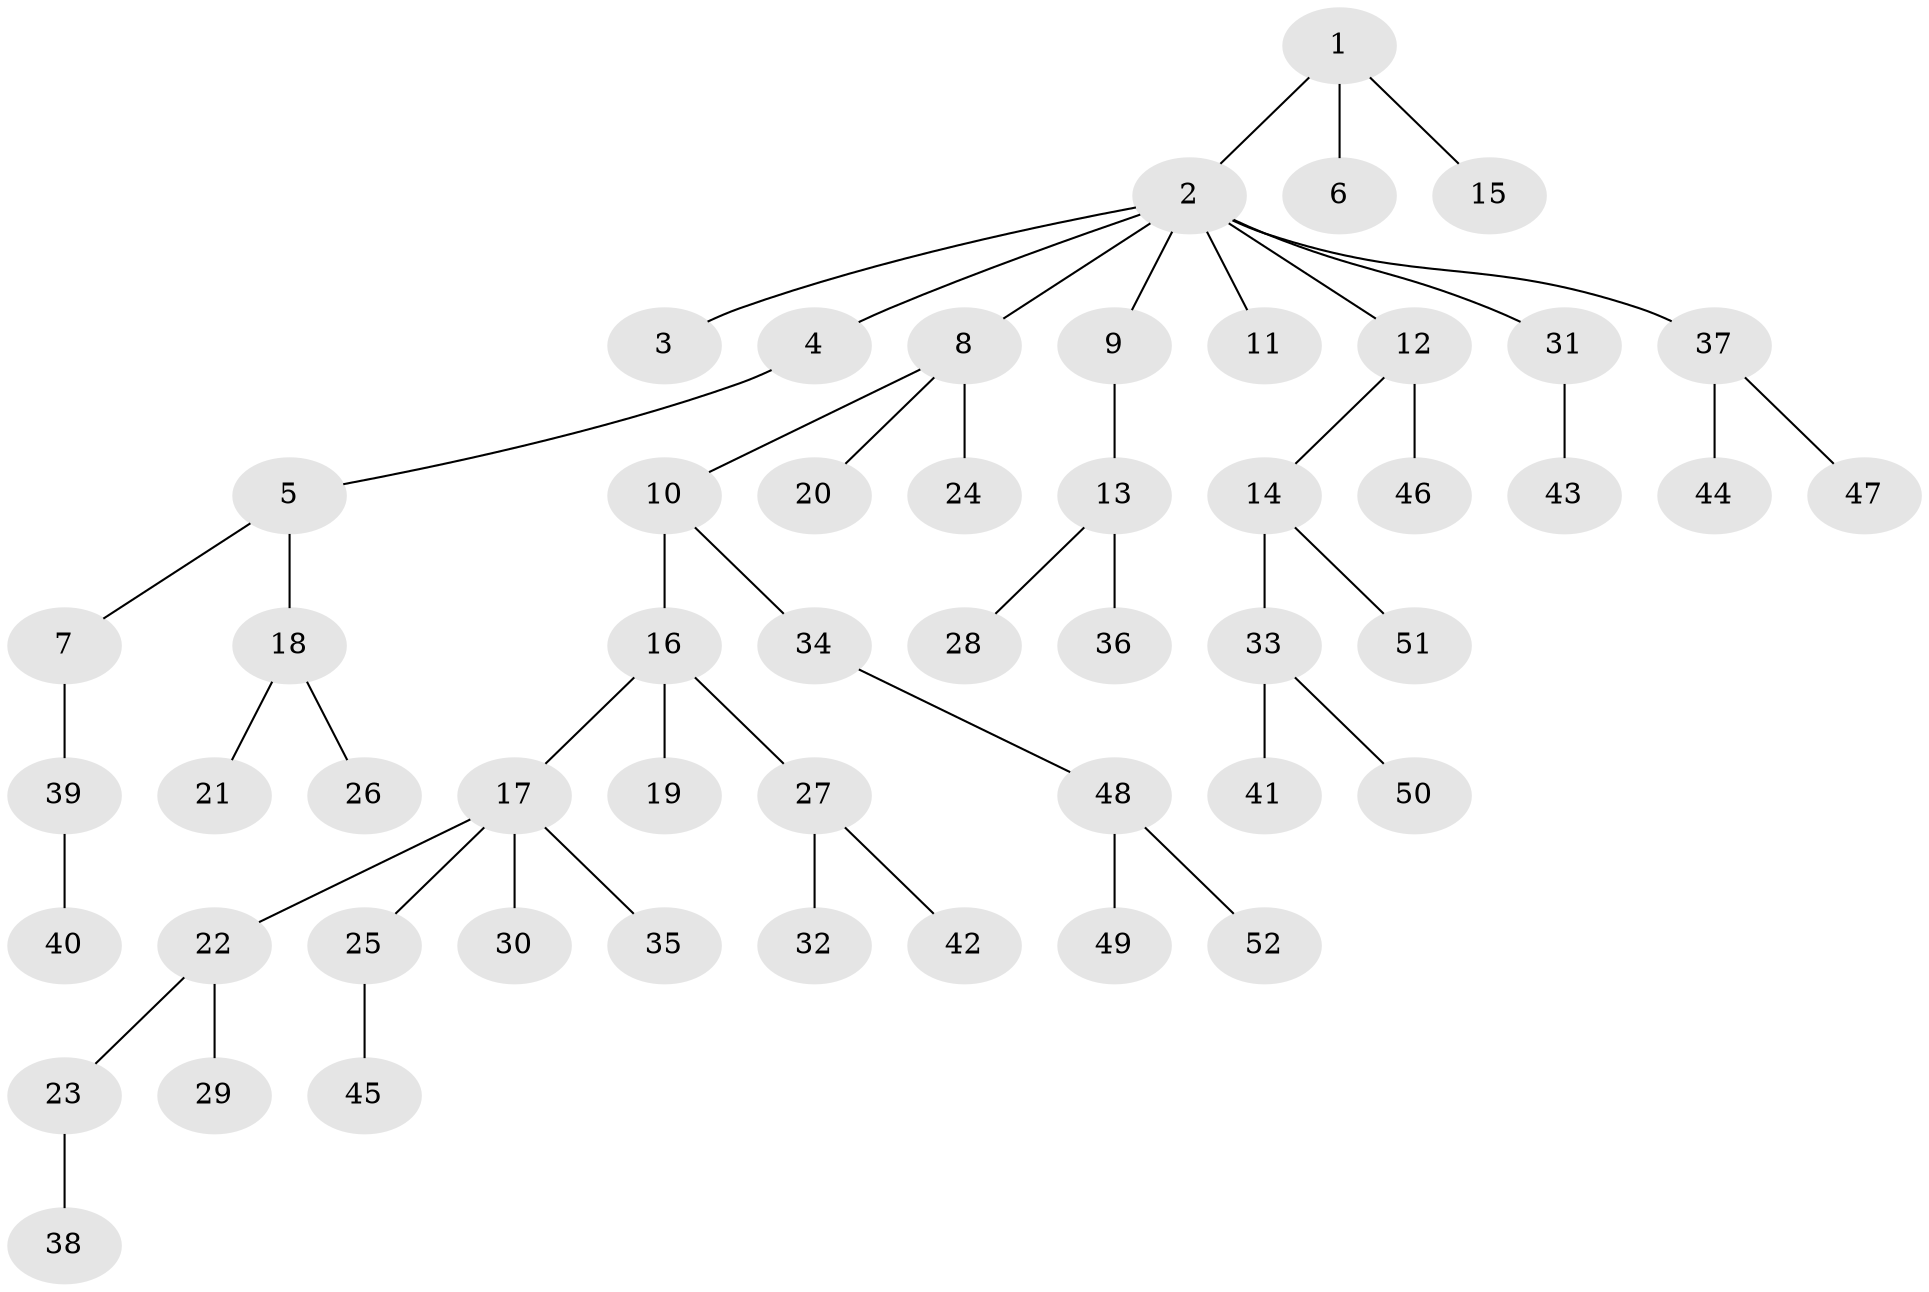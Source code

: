 // coarse degree distribution, {2: 0.2727272727272727, 8: 0.030303030303030304, 3: 0.15151515151515152, 1: 0.5151515151515151, 6: 0.030303030303030304}
// Generated by graph-tools (version 1.1) at 2025/42/03/06/25 10:42:04]
// undirected, 52 vertices, 51 edges
graph export_dot {
graph [start="1"]
  node [color=gray90,style=filled];
  1;
  2;
  3;
  4;
  5;
  6;
  7;
  8;
  9;
  10;
  11;
  12;
  13;
  14;
  15;
  16;
  17;
  18;
  19;
  20;
  21;
  22;
  23;
  24;
  25;
  26;
  27;
  28;
  29;
  30;
  31;
  32;
  33;
  34;
  35;
  36;
  37;
  38;
  39;
  40;
  41;
  42;
  43;
  44;
  45;
  46;
  47;
  48;
  49;
  50;
  51;
  52;
  1 -- 2;
  1 -- 6;
  1 -- 15;
  2 -- 3;
  2 -- 4;
  2 -- 8;
  2 -- 9;
  2 -- 11;
  2 -- 12;
  2 -- 31;
  2 -- 37;
  4 -- 5;
  5 -- 7;
  5 -- 18;
  7 -- 39;
  8 -- 10;
  8 -- 20;
  8 -- 24;
  9 -- 13;
  10 -- 16;
  10 -- 34;
  12 -- 14;
  12 -- 46;
  13 -- 28;
  13 -- 36;
  14 -- 33;
  14 -- 51;
  16 -- 17;
  16 -- 19;
  16 -- 27;
  17 -- 22;
  17 -- 25;
  17 -- 30;
  17 -- 35;
  18 -- 21;
  18 -- 26;
  22 -- 23;
  22 -- 29;
  23 -- 38;
  25 -- 45;
  27 -- 32;
  27 -- 42;
  31 -- 43;
  33 -- 41;
  33 -- 50;
  34 -- 48;
  37 -- 44;
  37 -- 47;
  39 -- 40;
  48 -- 49;
  48 -- 52;
}
